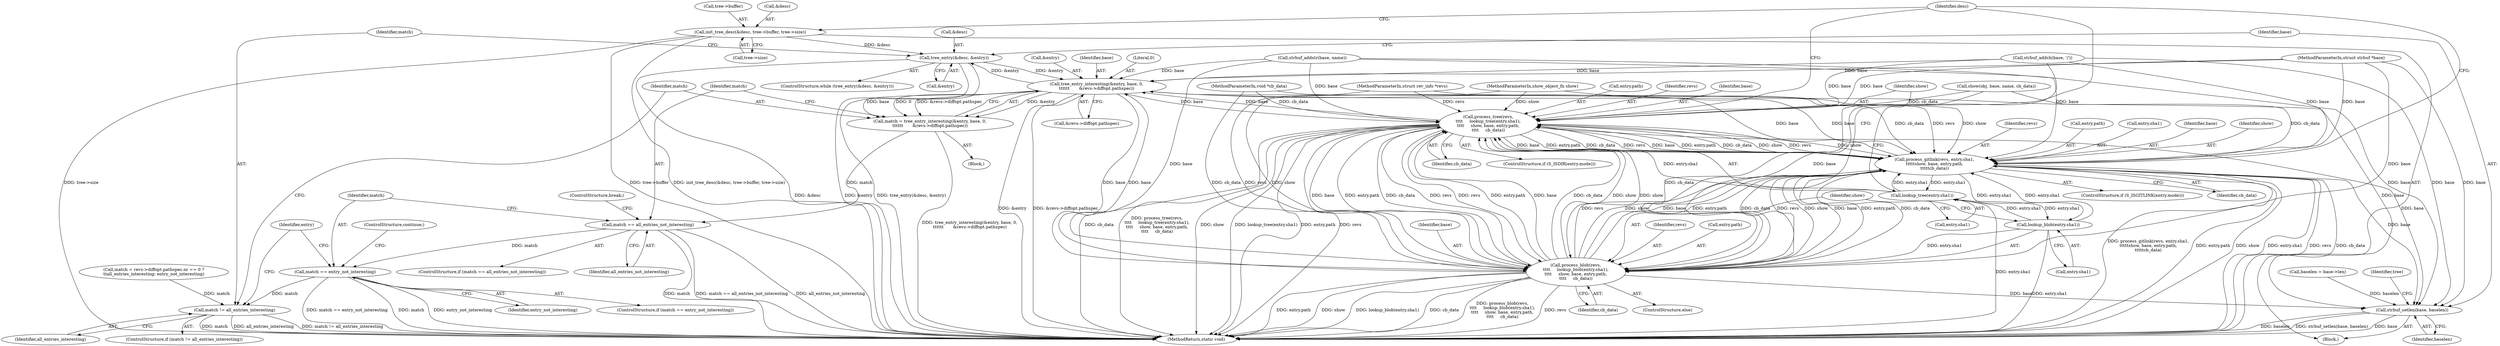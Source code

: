 digraph "0_git_de1e67d0703894cb6ea782e36abb63976ab07e60_4@pointer" {
"1000199" [label="(Call,init_tree_desc(&desc, tree->buffer, tree->size))"];
"1000209" [label="(Call,tree_entry(&desc, &entry))"];
"1000222" [label="(Call,tree_entry_interesting(&entry, base, 0,\n\t\t\t\t\t\t       &revs->diffopt.pathspec))"];
"1000220" [label="(Call,match = tree_entry_interesting(&entry, base, 0,\n\t\t\t\t\t\t       &revs->diffopt.pathspec))"];
"1000234" [label="(Call,match == all_entries_not_interesting)"];
"1000239" [label="(Call,match == entry_not_interesting)"];
"1000216" [label="(Call,match != all_entries_interesting)"];
"1000248" [label="(Call,process_tree(revs,\n\t\t\t\t     lookup_tree(entry.sha1),\n\t\t\t\t     show, base, entry.path,\n\t\t\t\t     cb_data))"];
"1000266" [label="(Call,process_gitlink(revs, entry.sha1,\n\t\t\t\t\tshow, base, entry.path,\n\t\t\t\t\tcb_data))"];
"1000250" [label="(Call,lookup_tree(entry.sha1))"];
"1000280" [label="(Call,lookup_blob(entry.sha1))"];
"1000278" [label="(Call,process_blob(revs,\n\t\t\t\t     lookup_blob(entry.sha1),\n\t\t\t\t     show, base, entry.path,\n\t\t\t\t     cb_data))"];
"1000290" [label="(Call,strbuf_setlen(base, baselen))"];
"1000281" [label="(Call,entry.sha1)"];
"1000242" [label="(ControlStructure,continue;)"];
"1000241" [label="(Identifier,entry_not_interesting)"];
"1000103" [label="(MethodParameterIn,show_object_fn show)"];
"1000280" [label="(Call,lookup_blob(entry.sha1))"];
"1000250" [label="(Call,lookup_tree(entry.sha1))"];
"1000267" [label="(Identifier,revs)"];
"1000237" [label="(ControlStructure,break;)"];
"1000211" [label="(Identifier,desc)"];
"1000215" [label="(ControlStructure,if (match != all_entries_interesting))"];
"1000279" [label="(Identifier,revs)"];
"1000248" [label="(Call,process_tree(revs,\n\t\t\t\t     lookup_tree(entry.sha1),\n\t\t\t\t     show, base, entry.path,\n\t\t\t\t     cb_data))"];
"1000289" [label="(Identifier,cb_data)"];
"1000199" [label="(Call,init_tree_desc(&desc, tree->buffer, tree->size))"];
"1000226" [label="(Literal,0)"];
"1000104" [label="(MethodParameterIn,struct strbuf *base)"];
"1000219" [label="(Block,)"];
"1000236" [label="(Identifier,all_entries_not_interesting)"];
"1000107" [label="(Block,)"];
"1000249" [label="(Identifier,revs)"];
"1000261" [label="(ControlStructure,if (S_ISGITLINK(entry.mode)))"];
"1000290" [label="(Call,strbuf_setlen(base, baselen))"];
"1000254" [label="(Identifier,show)"];
"1000255" [label="(Identifier,base)"];
"1000239" [label="(Call,match == entry_not_interesting)"];
"1000251" [label="(Call,entry.sha1)"];
"1000284" [label="(Identifier,show)"];
"1000278" [label="(Call,process_blob(revs,\n\t\t\t\t     lookup_blob(entry.sha1),\n\t\t\t\t     show, base, entry.path,\n\t\t\t\t     cb_data))"];
"1000210" [label="(Call,&desc)"];
"1000243" [label="(ControlStructure,if (S_ISDIR(entry.mode)))"];
"1000286" [label="(Call,entry.path)"];
"1000292" [label="(Identifier,baselen)"];
"1000246" [label="(Identifier,entry)"];
"1000295" [label="(MethodReturn,static void)"];
"1000217" [label="(Identifier,match)"];
"1000222" [label="(Call,tree_entry_interesting(&entry, base, 0,\n\t\t\t\t\t\t       &revs->diffopt.pathspec))"];
"1000184" [label="(Call,show(obj, base, name, cb_data))"];
"1000273" [label="(Call,entry.path)"];
"1000220" [label="(Call,match = tree_entry_interesting(&entry, base, 0,\n\t\t\t\t\t\t       &revs->diffopt.pathspec))"];
"1000205" [label="(Call,tree->size)"];
"1000221" [label="(Identifier,match)"];
"1000276" [label="(Identifier,cb_data)"];
"1000240" [label="(Identifier,match)"];
"1000268" [label="(Call,entry.sha1)"];
"1000223" [label="(Call,&entry)"];
"1000272" [label="(Identifier,base)"];
"1000209" [label="(Call,tree_entry(&desc, &entry))"];
"1000234" [label="(Call,match == all_entries_not_interesting)"];
"1000218" [label="(Identifier,all_entries_interesting)"];
"1000189" [label="(Call,strbuf_addstr(base, name))"];
"1000233" [label="(ControlStructure,if (match == all_entries_not_interesting))"];
"1000238" [label="(ControlStructure,if (match == entry_not_interesting))"];
"1000118" [label="(Call,match = revs->diffopt.pathspec.nr == 0 ?\n\t\tall_entries_interesting: entry_not_interesting)"];
"1000106" [label="(MethodParameterIn,void *cb_data)"];
"1000291" [label="(Identifier,base)"];
"1000208" [label="(ControlStructure,while (tree_entry(&desc, &entry)))"];
"1000216" [label="(Call,match != all_entries_interesting)"];
"1000256" [label="(Call,entry.path)"];
"1000101" [label="(MethodParameterIn,struct rev_info *revs)"];
"1000294" [label="(Identifier,tree)"];
"1000285" [label="(Identifier,base)"];
"1000227" [label="(Call,&revs->diffopt.pathspec)"];
"1000212" [label="(Call,&entry)"];
"1000266" [label="(Call,process_gitlink(revs, entry.sha1,\n\t\t\t\t\tshow, base, entry.path,\n\t\t\t\t\tcb_data))"];
"1000235" [label="(Identifier,match)"];
"1000196" [label="(Call,strbuf_addch(base, '/'))"];
"1000133" [label="(Call,baselen = base->len)"];
"1000259" [label="(Identifier,cb_data)"];
"1000277" [label="(ControlStructure,else)"];
"1000202" [label="(Call,tree->buffer)"];
"1000200" [label="(Call,&desc)"];
"1000271" [label="(Identifier,show)"];
"1000225" [label="(Identifier,base)"];
"1000199" -> "1000107"  [label="AST: "];
"1000199" -> "1000205"  [label="CFG: "];
"1000200" -> "1000199"  [label="AST: "];
"1000202" -> "1000199"  [label="AST: "];
"1000205" -> "1000199"  [label="AST: "];
"1000211" -> "1000199"  [label="CFG: "];
"1000199" -> "1000295"  [label="DDG: init_tree_desc(&desc, tree->buffer, tree->size)"];
"1000199" -> "1000295"  [label="DDG: tree->size"];
"1000199" -> "1000295"  [label="DDG: tree->buffer"];
"1000199" -> "1000209"  [label="DDG: &desc"];
"1000209" -> "1000208"  [label="AST: "];
"1000209" -> "1000212"  [label="CFG: "];
"1000210" -> "1000209"  [label="AST: "];
"1000212" -> "1000209"  [label="AST: "];
"1000217" -> "1000209"  [label="CFG: "];
"1000291" -> "1000209"  [label="CFG: "];
"1000209" -> "1000295"  [label="DDG: tree_entry(&desc, &entry)"];
"1000209" -> "1000295"  [label="DDG: &desc"];
"1000209" -> "1000295"  [label="DDG: &entry"];
"1000222" -> "1000209"  [label="DDG: &entry"];
"1000209" -> "1000222"  [label="DDG: &entry"];
"1000222" -> "1000220"  [label="AST: "];
"1000222" -> "1000227"  [label="CFG: "];
"1000223" -> "1000222"  [label="AST: "];
"1000225" -> "1000222"  [label="AST: "];
"1000226" -> "1000222"  [label="AST: "];
"1000227" -> "1000222"  [label="AST: "];
"1000220" -> "1000222"  [label="CFG: "];
"1000222" -> "1000295"  [label="DDG: &revs->diffopt.pathspec"];
"1000222" -> "1000295"  [label="DDG: &entry"];
"1000222" -> "1000220"  [label="DDG: &entry"];
"1000222" -> "1000220"  [label="DDG: base"];
"1000222" -> "1000220"  [label="DDG: 0"];
"1000222" -> "1000220"  [label="DDG: &revs->diffopt.pathspec"];
"1000278" -> "1000222"  [label="DDG: base"];
"1000189" -> "1000222"  [label="DDG: base"];
"1000196" -> "1000222"  [label="DDG: base"];
"1000266" -> "1000222"  [label="DDG: base"];
"1000248" -> "1000222"  [label="DDG: base"];
"1000104" -> "1000222"  [label="DDG: base"];
"1000222" -> "1000248"  [label="DDG: base"];
"1000222" -> "1000266"  [label="DDG: base"];
"1000222" -> "1000278"  [label="DDG: base"];
"1000222" -> "1000290"  [label="DDG: base"];
"1000220" -> "1000219"  [label="AST: "];
"1000221" -> "1000220"  [label="AST: "];
"1000235" -> "1000220"  [label="CFG: "];
"1000220" -> "1000295"  [label="DDG: tree_entry_interesting(&entry, base, 0,\n\t\t\t\t\t\t       &revs->diffopt.pathspec)"];
"1000220" -> "1000234"  [label="DDG: match"];
"1000234" -> "1000233"  [label="AST: "];
"1000234" -> "1000236"  [label="CFG: "];
"1000235" -> "1000234"  [label="AST: "];
"1000236" -> "1000234"  [label="AST: "];
"1000237" -> "1000234"  [label="CFG: "];
"1000240" -> "1000234"  [label="CFG: "];
"1000234" -> "1000295"  [label="DDG: all_entries_not_interesting"];
"1000234" -> "1000295"  [label="DDG: match"];
"1000234" -> "1000295"  [label="DDG: match == all_entries_not_interesting"];
"1000234" -> "1000239"  [label="DDG: match"];
"1000239" -> "1000238"  [label="AST: "];
"1000239" -> "1000241"  [label="CFG: "];
"1000240" -> "1000239"  [label="AST: "];
"1000241" -> "1000239"  [label="AST: "];
"1000242" -> "1000239"  [label="CFG: "];
"1000246" -> "1000239"  [label="CFG: "];
"1000239" -> "1000295"  [label="DDG: match == entry_not_interesting"];
"1000239" -> "1000295"  [label="DDG: match"];
"1000239" -> "1000295"  [label="DDG: entry_not_interesting"];
"1000239" -> "1000216"  [label="DDG: match"];
"1000216" -> "1000215"  [label="AST: "];
"1000216" -> "1000218"  [label="CFG: "];
"1000217" -> "1000216"  [label="AST: "];
"1000218" -> "1000216"  [label="AST: "];
"1000221" -> "1000216"  [label="CFG: "];
"1000246" -> "1000216"  [label="CFG: "];
"1000216" -> "1000295"  [label="DDG: match != all_entries_interesting"];
"1000216" -> "1000295"  [label="DDG: match"];
"1000216" -> "1000295"  [label="DDG: all_entries_interesting"];
"1000118" -> "1000216"  [label="DDG: match"];
"1000248" -> "1000243"  [label="AST: "];
"1000248" -> "1000259"  [label="CFG: "];
"1000249" -> "1000248"  [label="AST: "];
"1000250" -> "1000248"  [label="AST: "];
"1000254" -> "1000248"  [label="AST: "];
"1000255" -> "1000248"  [label="AST: "];
"1000256" -> "1000248"  [label="AST: "];
"1000259" -> "1000248"  [label="AST: "];
"1000211" -> "1000248"  [label="CFG: "];
"1000248" -> "1000295"  [label="DDG: cb_data"];
"1000248" -> "1000295"  [label="DDG: process_tree(revs,\n\t\t\t\t     lookup_tree(entry.sha1),\n\t\t\t\t     show, base, entry.path,\n\t\t\t\t     cb_data)"];
"1000248" -> "1000295"  [label="DDG: show"];
"1000248" -> "1000295"  [label="DDG: lookup_tree(entry.sha1)"];
"1000248" -> "1000295"  [label="DDG: entry.path"];
"1000248" -> "1000295"  [label="DDG: revs"];
"1000266" -> "1000248"  [label="DDG: revs"];
"1000266" -> "1000248"  [label="DDG: base"];
"1000266" -> "1000248"  [label="DDG: entry.path"];
"1000266" -> "1000248"  [label="DDG: cb_data"];
"1000266" -> "1000248"  [label="DDG: show"];
"1000278" -> "1000248"  [label="DDG: revs"];
"1000278" -> "1000248"  [label="DDG: base"];
"1000278" -> "1000248"  [label="DDG: entry.path"];
"1000278" -> "1000248"  [label="DDG: cb_data"];
"1000278" -> "1000248"  [label="DDG: show"];
"1000101" -> "1000248"  [label="DDG: revs"];
"1000189" -> "1000248"  [label="DDG: base"];
"1000196" -> "1000248"  [label="DDG: base"];
"1000104" -> "1000248"  [label="DDG: base"];
"1000184" -> "1000248"  [label="DDG: cb_data"];
"1000106" -> "1000248"  [label="DDG: cb_data"];
"1000103" -> "1000248"  [label="DDG: show"];
"1000250" -> "1000248"  [label="DDG: entry.sha1"];
"1000248" -> "1000266"  [label="DDG: revs"];
"1000248" -> "1000266"  [label="DDG: show"];
"1000248" -> "1000266"  [label="DDG: base"];
"1000248" -> "1000266"  [label="DDG: entry.path"];
"1000248" -> "1000266"  [label="DDG: cb_data"];
"1000248" -> "1000278"  [label="DDG: revs"];
"1000248" -> "1000278"  [label="DDG: show"];
"1000248" -> "1000278"  [label="DDG: base"];
"1000248" -> "1000278"  [label="DDG: entry.path"];
"1000248" -> "1000278"  [label="DDG: cb_data"];
"1000248" -> "1000290"  [label="DDG: base"];
"1000266" -> "1000261"  [label="AST: "];
"1000266" -> "1000276"  [label="CFG: "];
"1000267" -> "1000266"  [label="AST: "];
"1000268" -> "1000266"  [label="AST: "];
"1000271" -> "1000266"  [label="AST: "];
"1000272" -> "1000266"  [label="AST: "];
"1000273" -> "1000266"  [label="AST: "];
"1000276" -> "1000266"  [label="AST: "];
"1000211" -> "1000266"  [label="CFG: "];
"1000266" -> "1000295"  [label="DDG: process_gitlink(revs, entry.sha1,\n\t\t\t\t\tshow, base, entry.path,\n\t\t\t\t\tcb_data)"];
"1000266" -> "1000295"  [label="DDG: entry.sha1"];
"1000266" -> "1000295"  [label="DDG: revs"];
"1000266" -> "1000295"  [label="DDG: cb_data"];
"1000266" -> "1000295"  [label="DDG: entry.path"];
"1000266" -> "1000295"  [label="DDG: show"];
"1000266" -> "1000250"  [label="DDG: entry.sha1"];
"1000278" -> "1000266"  [label="DDG: revs"];
"1000278" -> "1000266"  [label="DDG: show"];
"1000278" -> "1000266"  [label="DDG: base"];
"1000278" -> "1000266"  [label="DDG: entry.path"];
"1000278" -> "1000266"  [label="DDG: cb_data"];
"1000101" -> "1000266"  [label="DDG: revs"];
"1000250" -> "1000266"  [label="DDG: entry.sha1"];
"1000280" -> "1000266"  [label="DDG: entry.sha1"];
"1000103" -> "1000266"  [label="DDG: show"];
"1000189" -> "1000266"  [label="DDG: base"];
"1000196" -> "1000266"  [label="DDG: base"];
"1000104" -> "1000266"  [label="DDG: base"];
"1000184" -> "1000266"  [label="DDG: cb_data"];
"1000106" -> "1000266"  [label="DDG: cb_data"];
"1000266" -> "1000278"  [label="DDG: revs"];
"1000266" -> "1000278"  [label="DDG: show"];
"1000266" -> "1000278"  [label="DDG: base"];
"1000266" -> "1000278"  [label="DDG: entry.path"];
"1000266" -> "1000278"  [label="DDG: cb_data"];
"1000266" -> "1000280"  [label="DDG: entry.sha1"];
"1000266" -> "1000290"  [label="DDG: base"];
"1000250" -> "1000251"  [label="CFG: "];
"1000251" -> "1000250"  [label="AST: "];
"1000254" -> "1000250"  [label="CFG: "];
"1000250" -> "1000295"  [label="DDG: entry.sha1"];
"1000280" -> "1000250"  [label="DDG: entry.sha1"];
"1000250" -> "1000280"  [label="DDG: entry.sha1"];
"1000280" -> "1000278"  [label="AST: "];
"1000280" -> "1000281"  [label="CFG: "];
"1000281" -> "1000280"  [label="AST: "];
"1000284" -> "1000280"  [label="CFG: "];
"1000280" -> "1000295"  [label="DDG: entry.sha1"];
"1000280" -> "1000278"  [label="DDG: entry.sha1"];
"1000278" -> "1000277"  [label="AST: "];
"1000278" -> "1000289"  [label="CFG: "];
"1000279" -> "1000278"  [label="AST: "];
"1000284" -> "1000278"  [label="AST: "];
"1000285" -> "1000278"  [label="AST: "];
"1000286" -> "1000278"  [label="AST: "];
"1000289" -> "1000278"  [label="AST: "];
"1000211" -> "1000278"  [label="CFG: "];
"1000278" -> "1000295"  [label="DDG: entry.path"];
"1000278" -> "1000295"  [label="DDG: show"];
"1000278" -> "1000295"  [label="DDG: lookup_blob(entry.sha1)"];
"1000278" -> "1000295"  [label="DDG: cb_data"];
"1000278" -> "1000295"  [label="DDG: process_blob(revs,\n\t\t\t\t     lookup_blob(entry.sha1),\n\t\t\t\t     show, base, entry.path,\n\t\t\t\t     cb_data)"];
"1000278" -> "1000295"  [label="DDG: revs"];
"1000101" -> "1000278"  [label="DDG: revs"];
"1000103" -> "1000278"  [label="DDG: show"];
"1000189" -> "1000278"  [label="DDG: base"];
"1000196" -> "1000278"  [label="DDG: base"];
"1000104" -> "1000278"  [label="DDG: base"];
"1000184" -> "1000278"  [label="DDG: cb_data"];
"1000106" -> "1000278"  [label="DDG: cb_data"];
"1000278" -> "1000290"  [label="DDG: base"];
"1000290" -> "1000107"  [label="AST: "];
"1000290" -> "1000292"  [label="CFG: "];
"1000291" -> "1000290"  [label="AST: "];
"1000292" -> "1000290"  [label="AST: "];
"1000294" -> "1000290"  [label="CFG: "];
"1000290" -> "1000295"  [label="DDG: base"];
"1000290" -> "1000295"  [label="DDG: baselen"];
"1000290" -> "1000295"  [label="DDG: strbuf_setlen(base, baselen)"];
"1000189" -> "1000290"  [label="DDG: base"];
"1000196" -> "1000290"  [label="DDG: base"];
"1000104" -> "1000290"  [label="DDG: base"];
"1000133" -> "1000290"  [label="DDG: baselen"];
}
